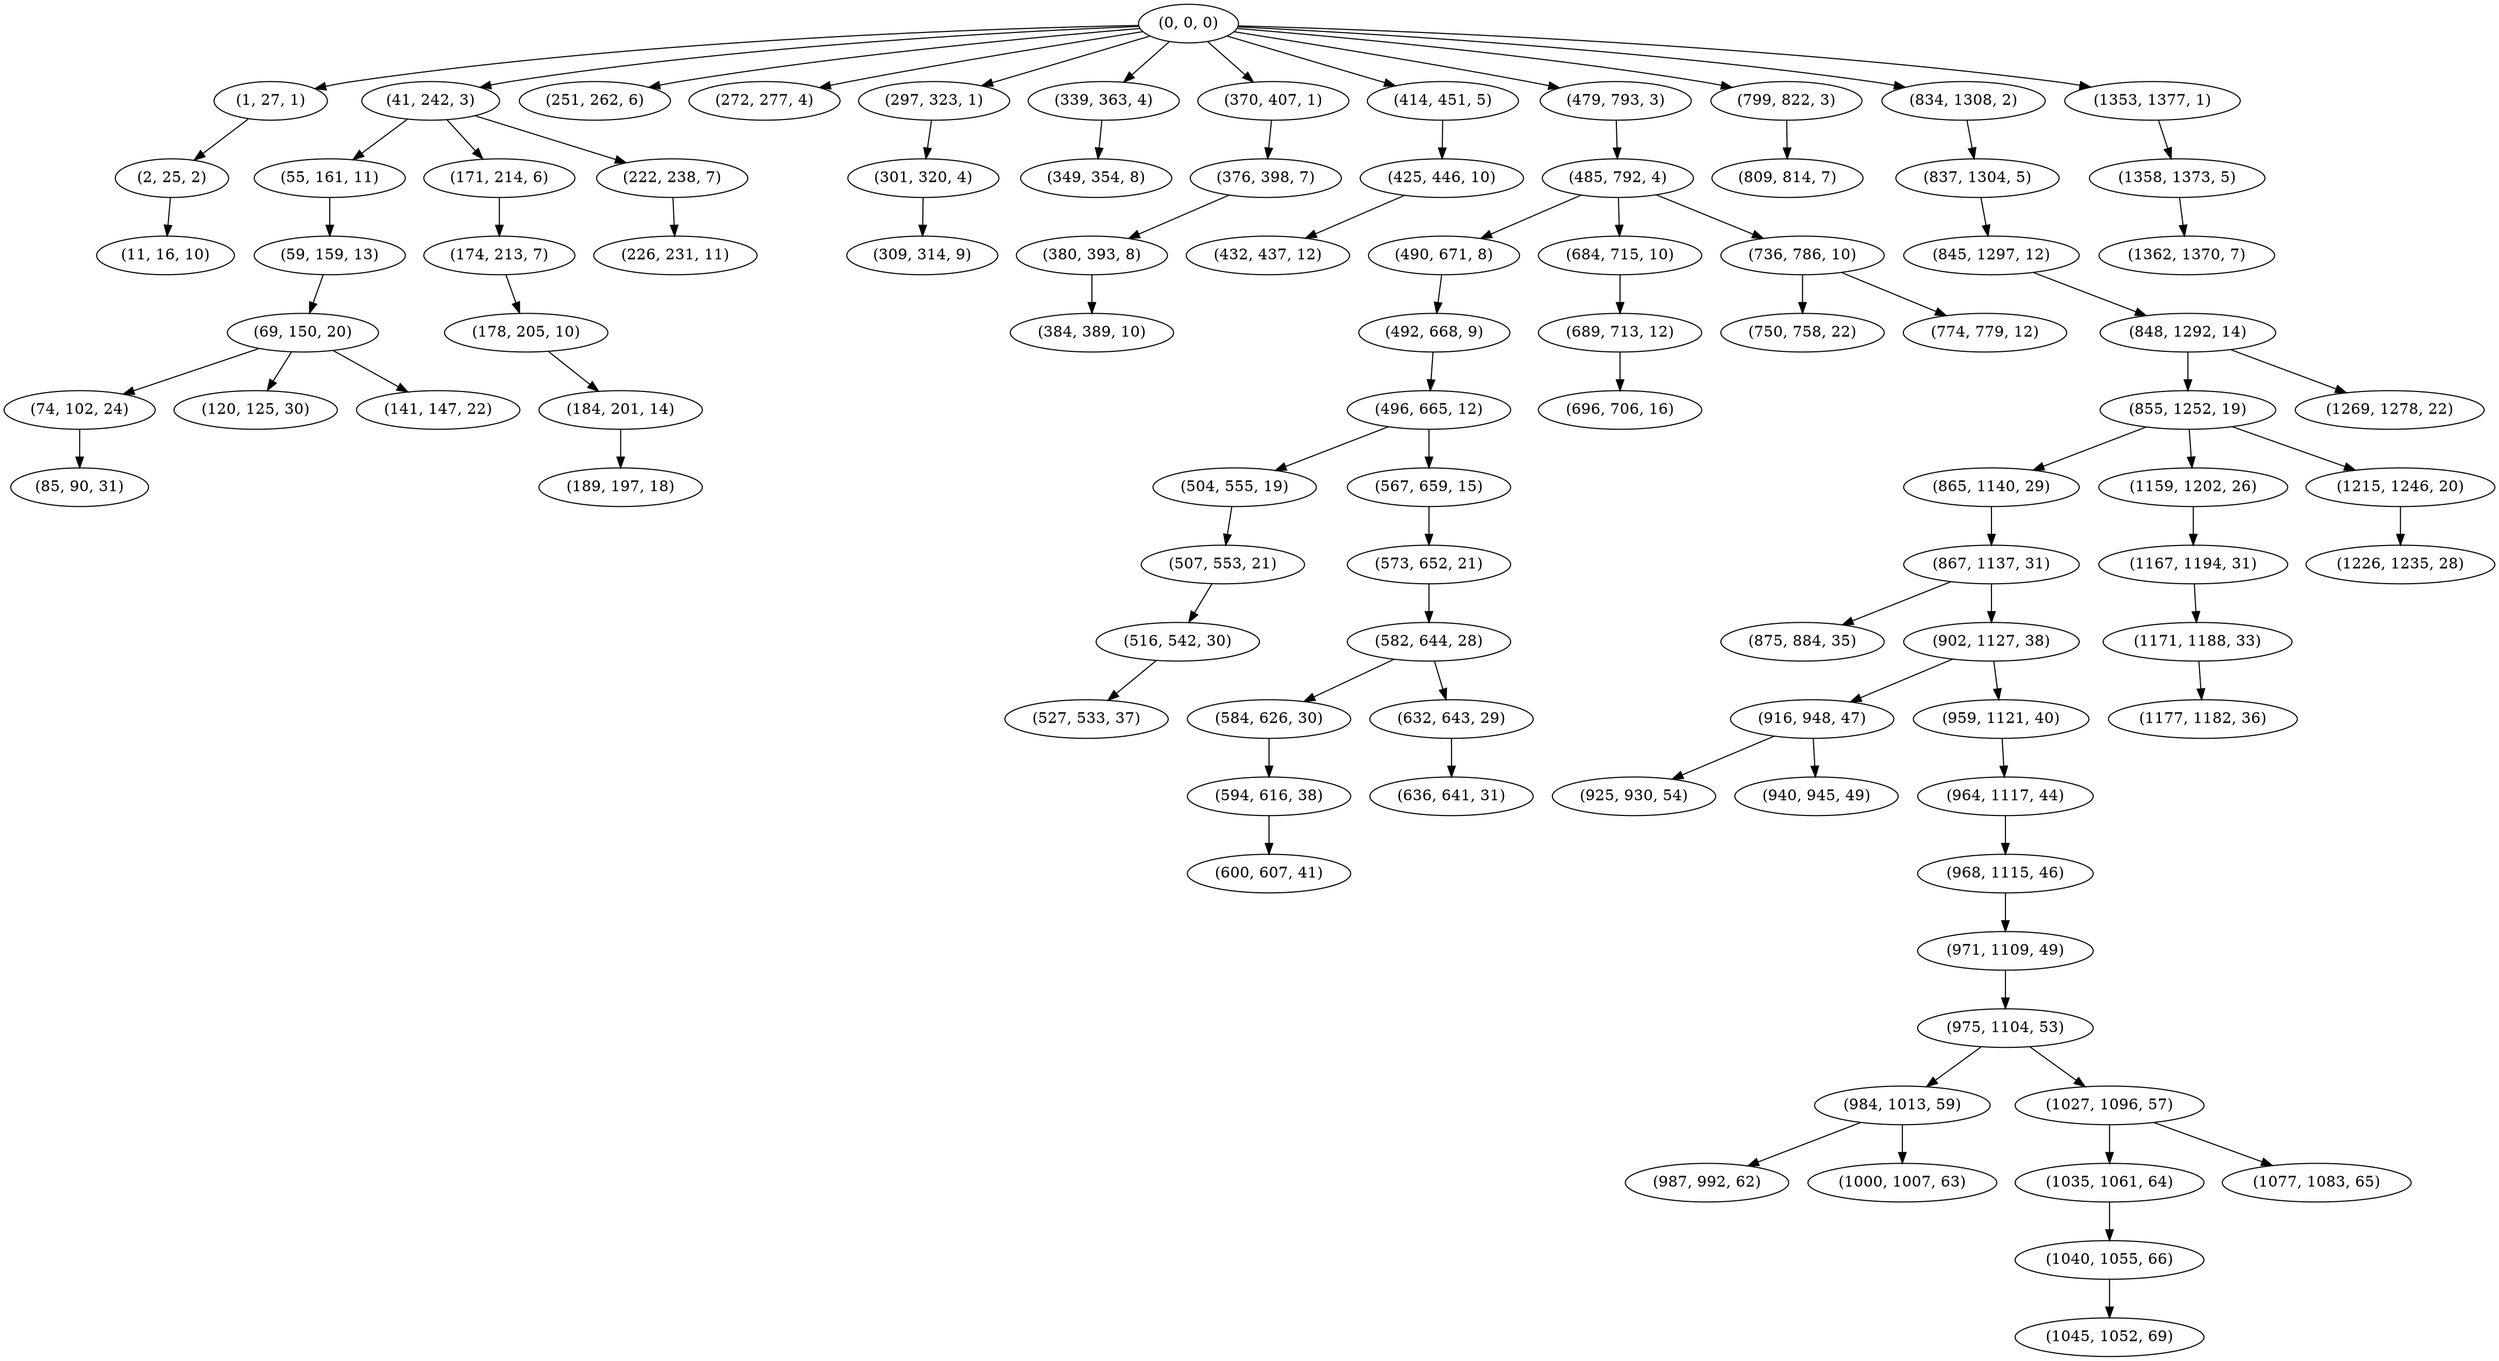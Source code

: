 digraph tree {
    "(0, 0, 0)";
    "(1, 27, 1)";
    "(2, 25, 2)";
    "(11, 16, 10)";
    "(41, 242, 3)";
    "(55, 161, 11)";
    "(59, 159, 13)";
    "(69, 150, 20)";
    "(74, 102, 24)";
    "(85, 90, 31)";
    "(120, 125, 30)";
    "(141, 147, 22)";
    "(171, 214, 6)";
    "(174, 213, 7)";
    "(178, 205, 10)";
    "(184, 201, 14)";
    "(189, 197, 18)";
    "(222, 238, 7)";
    "(226, 231, 11)";
    "(251, 262, 6)";
    "(272, 277, 4)";
    "(297, 323, 1)";
    "(301, 320, 4)";
    "(309, 314, 9)";
    "(339, 363, 4)";
    "(349, 354, 8)";
    "(370, 407, 1)";
    "(376, 398, 7)";
    "(380, 393, 8)";
    "(384, 389, 10)";
    "(414, 451, 5)";
    "(425, 446, 10)";
    "(432, 437, 12)";
    "(479, 793, 3)";
    "(485, 792, 4)";
    "(490, 671, 8)";
    "(492, 668, 9)";
    "(496, 665, 12)";
    "(504, 555, 19)";
    "(507, 553, 21)";
    "(516, 542, 30)";
    "(527, 533, 37)";
    "(567, 659, 15)";
    "(573, 652, 21)";
    "(582, 644, 28)";
    "(584, 626, 30)";
    "(594, 616, 38)";
    "(600, 607, 41)";
    "(632, 643, 29)";
    "(636, 641, 31)";
    "(684, 715, 10)";
    "(689, 713, 12)";
    "(696, 706, 16)";
    "(736, 786, 10)";
    "(750, 758, 22)";
    "(774, 779, 12)";
    "(799, 822, 3)";
    "(809, 814, 7)";
    "(834, 1308, 2)";
    "(837, 1304, 5)";
    "(845, 1297, 12)";
    "(848, 1292, 14)";
    "(855, 1252, 19)";
    "(865, 1140, 29)";
    "(867, 1137, 31)";
    "(875, 884, 35)";
    "(902, 1127, 38)";
    "(916, 948, 47)";
    "(925, 930, 54)";
    "(940, 945, 49)";
    "(959, 1121, 40)";
    "(964, 1117, 44)";
    "(968, 1115, 46)";
    "(971, 1109, 49)";
    "(975, 1104, 53)";
    "(984, 1013, 59)";
    "(987, 992, 62)";
    "(1000, 1007, 63)";
    "(1027, 1096, 57)";
    "(1035, 1061, 64)";
    "(1040, 1055, 66)";
    "(1045, 1052, 69)";
    "(1077, 1083, 65)";
    "(1159, 1202, 26)";
    "(1167, 1194, 31)";
    "(1171, 1188, 33)";
    "(1177, 1182, 36)";
    "(1215, 1246, 20)";
    "(1226, 1235, 28)";
    "(1269, 1278, 22)";
    "(1353, 1377, 1)";
    "(1358, 1373, 5)";
    "(1362, 1370, 7)";
    "(0, 0, 0)" -> "(1, 27, 1)";
    "(0, 0, 0)" -> "(41, 242, 3)";
    "(0, 0, 0)" -> "(251, 262, 6)";
    "(0, 0, 0)" -> "(272, 277, 4)";
    "(0, 0, 0)" -> "(297, 323, 1)";
    "(0, 0, 0)" -> "(339, 363, 4)";
    "(0, 0, 0)" -> "(370, 407, 1)";
    "(0, 0, 0)" -> "(414, 451, 5)";
    "(0, 0, 0)" -> "(479, 793, 3)";
    "(0, 0, 0)" -> "(799, 822, 3)";
    "(0, 0, 0)" -> "(834, 1308, 2)";
    "(0, 0, 0)" -> "(1353, 1377, 1)";
    "(1, 27, 1)" -> "(2, 25, 2)";
    "(2, 25, 2)" -> "(11, 16, 10)";
    "(41, 242, 3)" -> "(55, 161, 11)";
    "(41, 242, 3)" -> "(171, 214, 6)";
    "(41, 242, 3)" -> "(222, 238, 7)";
    "(55, 161, 11)" -> "(59, 159, 13)";
    "(59, 159, 13)" -> "(69, 150, 20)";
    "(69, 150, 20)" -> "(74, 102, 24)";
    "(69, 150, 20)" -> "(120, 125, 30)";
    "(69, 150, 20)" -> "(141, 147, 22)";
    "(74, 102, 24)" -> "(85, 90, 31)";
    "(171, 214, 6)" -> "(174, 213, 7)";
    "(174, 213, 7)" -> "(178, 205, 10)";
    "(178, 205, 10)" -> "(184, 201, 14)";
    "(184, 201, 14)" -> "(189, 197, 18)";
    "(222, 238, 7)" -> "(226, 231, 11)";
    "(297, 323, 1)" -> "(301, 320, 4)";
    "(301, 320, 4)" -> "(309, 314, 9)";
    "(339, 363, 4)" -> "(349, 354, 8)";
    "(370, 407, 1)" -> "(376, 398, 7)";
    "(376, 398, 7)" -> "(380, 393, 8)";
    "(380, 393, 8)" -> "(384, 389, 10)";
    "(414, 451, 5)" -> "(425, 446, 10)";
    "(425, 446, 10)" -> "(432, 437, 12)";
    "(479, 793, 3)" -> "(485, 792, 4)";
    "(485, 792, 4)" -> "(490, 671, 8)";
    "(485, 792, 4)" -> "(684, 715, 10)";
    "(485, 792, 4)" -> "(736, 786, 10)";
    "(490, 671, 8)" -> "(492, 668, 9)";
    "(492, 668, 9)" -> "(496, 665, 12)";
    "(496, 665, 12)" -> "(504, 555, 19)";
    "(496, 665, 12)" -> "(567, 659, 15)";
    "(504, 555, 19)" -> "(507, 553, 21)";
    "(507, 553, 21)" -> "(516, 542, 30)";
    "(516, 542, 30)" -> "(527, 533, 37)";
    "(567, 659, 15)" -> "(573, 652, 21)";
    "(573, 652, 21)" -> "(582, 644, 28)";
    "(582, 644, 28)" -> "(584, 626, 30)";
    "(582, 644, 28)" -> "(632, 643, 29)";
    "(584, 626, 30)" -> "(594, 616, 38)";
    "(594, 616, 38)" -> "(600, 607, 41)";
    "(632, 643, 29)" -> "(636, 641, 31)";
    "(684, 715, 10)" -> "(689, 713, 12)";
    "(689, 713, 12)" -> "(696, 706, 16)";
    "(736, 786, 10)" -> "(750, 758, 22)";
    "(736, 786, 10)" -> "(774, 779, 12)";
    "(799, 822, 3)" -> "(809, 814, 7)";
    "(834, 1308, 2)" -> "(837, 1304, 5)";
    "(837, 1304, 5)" -> "(845, 1297, 12)";
    "(845, 1297, 12)" -> "(848, 1292, 14)";
    "(848, 1292, 14)" -> "(855, 1252, 19)";
    "(848, 1292, 14)" -> "(1269, 1278, 22)";
    "(855, 1252, 19)" -> "(865, 1140, 29)";
    "(855, 1252, 19)" -> "(1159, 1202, 26)";
    "(855, 1252, 19)" -> "(1215, 1246, 20)";
    "(865, 1140, 29)" -> "(867, 1137, 31)";
    "(867, 1137, 31)" -> "(875, 884, 35)";
    "(867, 1137, 31)" -> "(902, 1127, 38)";
    "(902, 1127, 38)" -> "(916, 948, 47)";
    "(902, 1127, 38)" -> "(959, 1121, 40)";
    "(916, 948, 47)" -> "(925, 930, 54)";
    "(916, 948, 47)" -> "(940, 945, 49)";
    "(959, 1121, 40)" -> "(964, 1117, 44)";
    "(964, 1117, 44)" -> "(968, 1115, 46)";
    "(968, 1115, 46)" -> "(971, 1109, 49)";
    "(971, 1109, 49)" -> "(975, 1104, 53)";
    "(975, 1104, 53)" -> "(984, 1013, 59)";
    "(975, 1104, 53)" -> "(1027, 1096, 57)";
    "(984, 1013, 59)" -> "(987, 992, 62)";
    "(984, 1013, 59)" -> "(1000, 1007, 63)";
    "(1027, 1096, 57)" -> "(1035, 1061, 64)";
    "(1027, 1096, 57)" -> "(1077, 1083, 65)";
    "(1035, 1061, 64)" -> "(1040, 1055, 66)";
    "(1040, 1055, 66)" -> "(1045, 1052, 69)";
    "(1159, 1202, 26)" -> "(1167, 1194, 31)";
    "(1167, 1194, 31)" -> "(1171, 1188, 33)";
    "(1171, 1188, 33)" -> "(1177, 1182, 36)";
    "(1215, 1246, 20)" -> "(1226, 1235, 28)";
    "(1353, 1377, 1)" -> "(1358, 1373, 5)";
    "(1358, 1373, 5)" -> "(1362, 1370, 7)";
}
